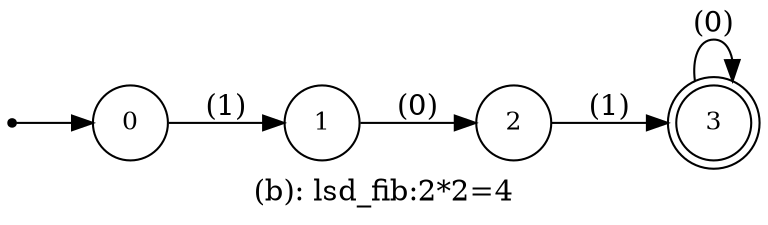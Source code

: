 digraph G {
label = "(b): lsd_fib:2*2=4";
rankdir = LR;
node [shape = circle, label="0", fontsize=12]0;
node [shape = circle, label="1", fontsize=12]1;
node [shape = circle, label="2", fontsize=12]2;
node [shape = doublecircle, label="3", fontsize=12]3;
node [shape = point ]; qi
qi ->0;
0 -> 1[ label = "(1)"];
1 -> 2[ label = "(0)"];
2 -> 3[ label = "(1)"];
3 -> 3[ label = "(0)"];
}
